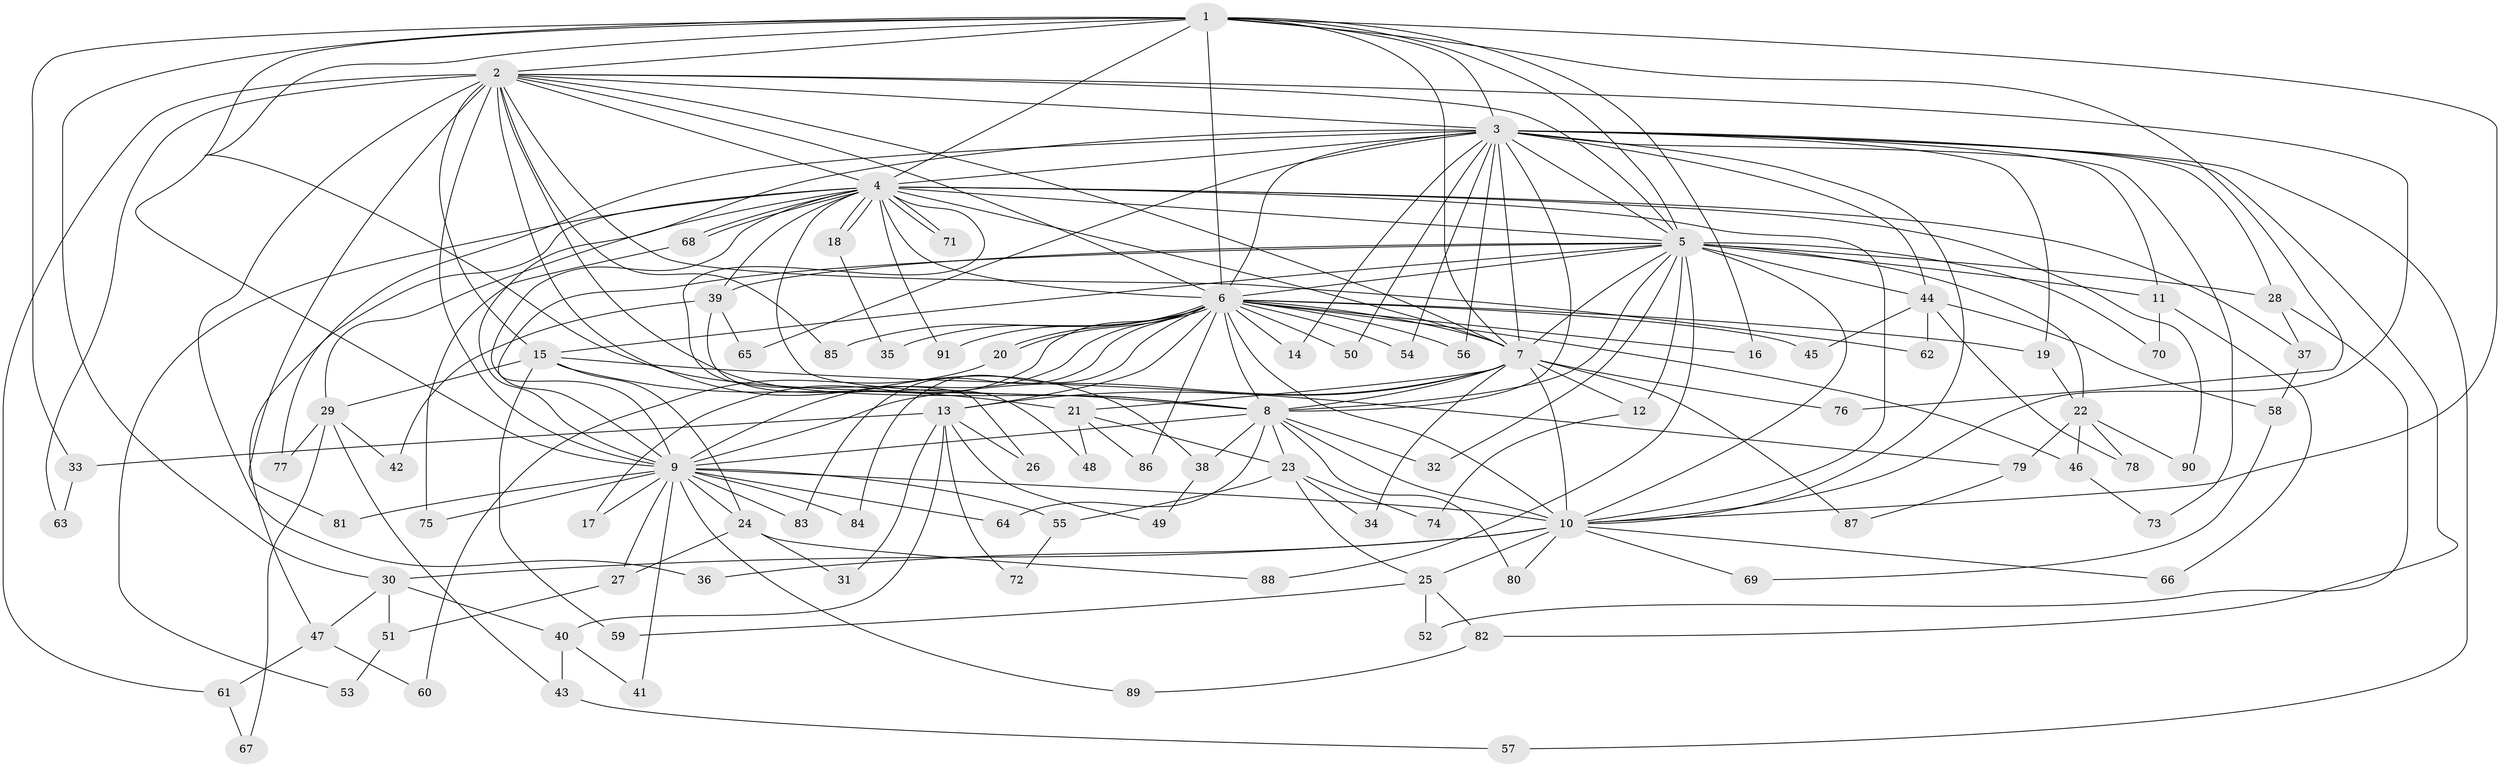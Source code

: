 // coarse degree distribution, {17: 0.018518518518518517, 11: 0.018518518518518517, 20: 0.018518518518518517, 12: 0.018518518518518517, 2: 0.5185185185185185, 8: 0.05555555555555555, 3: 0.12962962962962962, 1: 0.1111111111111111, 5: 0.037037037037037035, 25: 0.018518518518518517, 4: 0.037037037037037035, 6: 0.018518518518518517}
// Generated by graph-tools (version 1.1) at 2025/49/03/04/25 21:49:27]
// undirected, 91 vertices, 207 edges
graph export_dot {
graph [start="1"]
  node [color=gray90,style=filled];
  1;
  2;
  3;
  4;
  5;
  6;
  7;
  8;
  9;
  10;
  11;
  12;
  13;
  14;
  15;
  16;
  17;
  18;
  19;
  20;
  21;
  22;
  23;
  24;
  25;
  26;
  27;
  28;
  29;
  30;
  31;
  32;
  33;
  34;
  35;
  36;
  37;
  38;
  39;
  40;
  41;
  42;
  43;
  44;
  45;
  46;
  47;
  48;
  49;
  50;
  51;
  52;
  53;
  54;
  55;
  56;
  57;
  58;
  59;
  60;
  61;
  62;
  63;
  64;
  65;
  66;
  67;
  68;
  69;
  70;
  71;
  72;
  73;
  74;
  75;
  76;
  77;
  78;
  79;
  80;
  81;
  82;
  83;
  84;
  85;
  86;
  87;
  88;
  89;
  90;
  91;
  1 -- 2;
  1 -- 3;
  1 -- 4;
  1 -- 5;
  1 -- 6;
  1 -- 7;
  1 -- 8;
  1 -- 9;
  1 -- 10;
  1 -- 16;
  1 -- 30;
  1 -- 33;
  1 -- 76;
  2 -- 3;
  2 -- 4;
  2 -- 5;
  2 -- 6;
  2 -- 7;
  2 -- 8;
  2 -- 9;
  2 -- 10;
  2 -- 15;
  2 -- 36;
  2 -- 38;
  2 -- 61;
  2 -- 62;
  2 -- 63;
  2 -- 81;
  2 -- 85;
  3 -- 4;
  3 -- 5;
  3 -- 6;
  3 -- 7;
  3 -- 8;
  3 -- 9;
  3 -- 10;
  3 -- 11;
  3 -- 14;
  3 -- 19;
  3 -- 28;
  3 -- 44;
  3 -- 50;
  3 -- 54;
  3 -- 56;
  3 -- 57;
  3 -- 65;
  3 -- 73;
  3 -- 77;
  3 -- 82;
  4 -- 5;
  4 -- 6;
  4 -- 7;
  4 -- 8;
  4 -- 9;
  4 -- 10;
  4 -- 18;
  4 -- 18;
  4 -- 26;
  4 -- 29;
  4 -- 37;
  4 -- 39;
  4 -- 47;
  4 -- 53;
  4 -- 68;
  4 -- 68;
  4 -- 71;
  4 -- 71;
  4 -- 90;
  4 -- 91;
  5 -- 6;
  5 -- 7;
  5 -- 8;
  5 -- 9;
  5 -- 10;
  5 -- 11;
  5 -- 12;
  5 -- 15;
  5 -- 22;
  5 -- 28;
  5 -- 32;
  5 -- 39;
  5 -- 44;
  5 -- 70;
  5 -- 88;
  6 -- 7;
  6 -- 8;
  6 -- 9;
  6 -- 10;
  6 -- 13;
  6 -- 14;
  6 -- 16;
  6 -- 17;
  6 -- 19;
  6 -- 20;
  6 -- 20;
  6 -- 35;
  6 -- 45;
  6 -- 46;
  6 -- 50;
  6 -- 54;
  6 -- 56;
  6 -- 83;
  6 -- 84;
  6 -- 85;
  6 -- 86;
  6 -- 91;
  7 -- 8;
  7 -- 9;
  7 -- 10;
  7 -- 12;
  7 -- 13;
  7 -- 21;
  7 -- 34;
  7 -- 76;
  7 -- 87;
  8 -- 9;
  8 -- 10;
  8 -- 23;
  8 -- 32;
  8 -- 38;
  8 -- 64;
  8 -- 80;
  9 -- 10;
  9 -- 17;
  9 -- 24;
  9 -- 27;
  9 -- 41;
  9 -- 55;
  9 -- 64;
  9 -- 75;
  9 -- 81;
  9 -- 83;
  9 -- 84;
  9 -- 89;
  10 -- 25;
  10 -- 30;
  10 -- 36;
  10 -- 66;
  10 -- 69;
  10 -- 80;
  11 -- 66;
  11 -- 70;
  12 -- 74;
  13 -- 26;
  13 -- 31;
  13 -- 33;
  13 -- 40;
  13 -- 49;
  13 -- 72;
  15 -- 21;
  15 -- 24;
  15 -- 29;
  15 -- 59;
  15 -- 79;
  18 -- 35;
  19 -- 22;
  20 -- 60;
  21 -- 23;
  21 -- 48;
  21 -- 86;
  22 -- 46;
  22 -- 78;
  22 -- 79;
  22 -- 90;
  23 -- 25;
  23 -- 34;
  23 -- 55;
  23 -- 74;
  24 -- 27;
  24 -- 31;
  24 -- 88;
  25 -- 52;
  25 -- 59;
  25 -- 82;
  27 -- 51;
  28 -- 37;
  28 -- 52;
  29 -- 42;
  29 -- 43;
  29 -- 67;
  29 -- 77;
  30 -- 40;
  30 -- 47;
  30 -- 51;
  33 -- 63;
  37 -- 58;
  38 -- 49;
  39 -- 42;
  39 -- 48;
  39 -- 65;
  40 -- 41;
  40 -- 43;
  43 -- 57;
  44 -- 45;
  44 -- 58;
  44 -- 62;
  44 -- 78;
  46 -- 73;
  47 -- 60;
  47 -- 61;
  51 -- 53;
  55 -- 72;
  58 -- 69;
  61 -- 67;
  68 -- 75;
  79 -- 87;
  82 -- 89;
}
